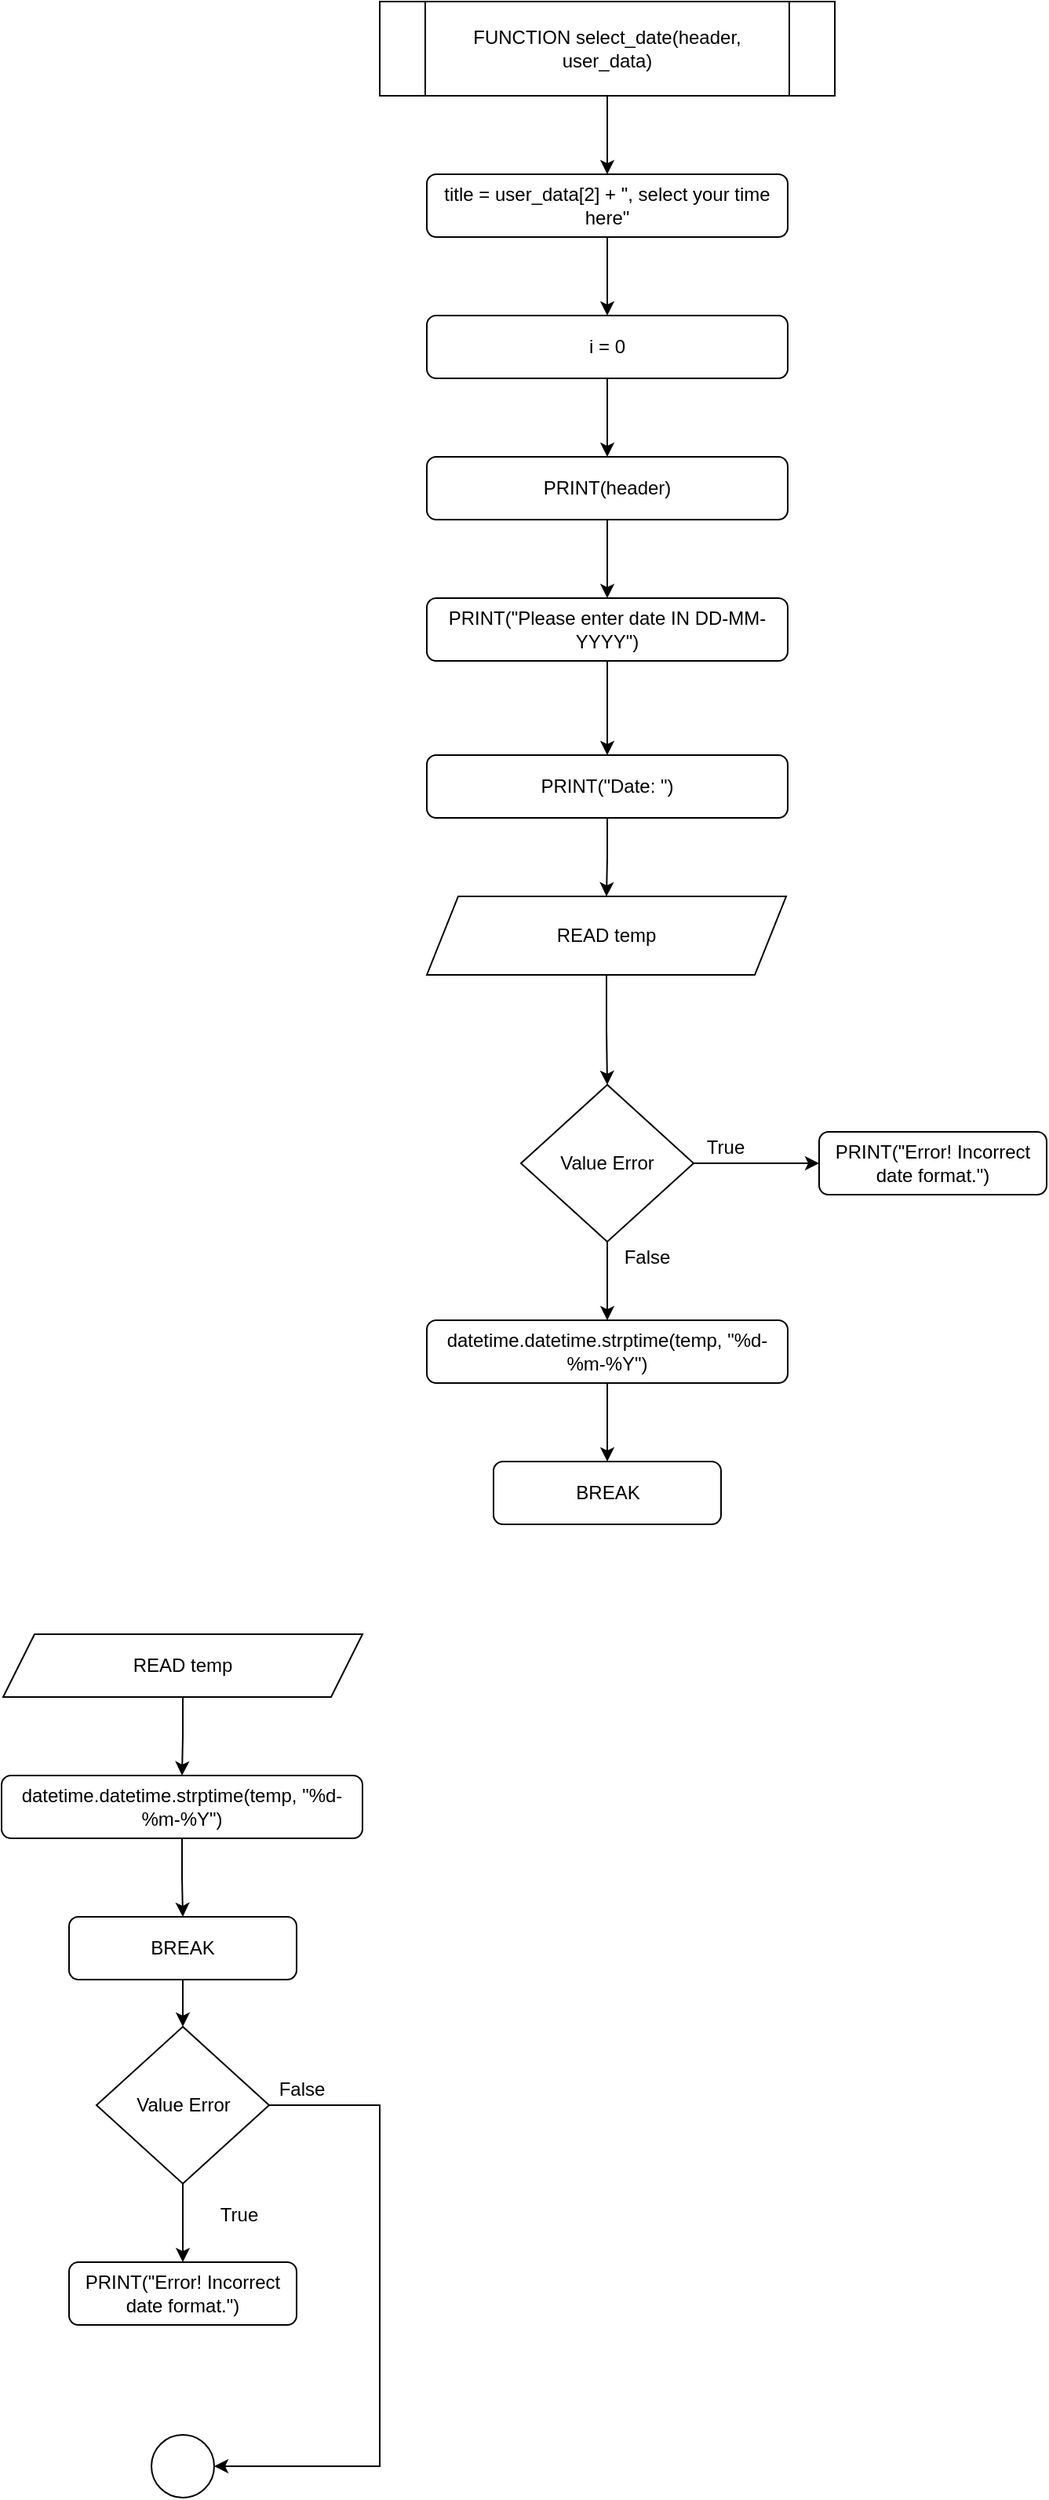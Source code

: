 <mxfile version="14.7.5" type="github">
  <diagram id="8QZhaxeqP6wqKu-s7FZ3" name="Page-1">
    <mxGraphModel dx="1145" dy="745" grid="1" gridSize="10" guides="1" tooltips="1" connect="1" arrows="1" fold="1" page="1" pageScale="1" pageWidth="3300" pageHeight="4681" math="0" shadow="0">
      <root>
        <mxCell id="0" />
        <mxCell id="1" parent="0" />
        <mxCell id="knAOEHhSgyKZdyAJ0B1Y-3" value="" style="edgeStyle=orthogonalEdgeStyle;rounded=0;orthogonalLoop=1;jettySize=auto;html=1;" edge="1" parent="1" source="knAOEHhSgyKZdyAJ0B1Y-1" target="knAOEHhSgyKZdyAJ0B1Y-2">
          <mxGeometry relative="1" as="geometry" />
        </mxCell>
        <mxCell id="knAOEHhSgyKZdyAJ0B1Y-1" value="FUNCTION select_date(header, user_data)" style="shape=process;whiteSpace=wrap;html=1;backgroundOutline=1;" vertex="1" parent="1">
          <mxGeometry x="520" y="120" width="290" height="60" as="geometry" />
        </mxCell>
        <mxCell id="knAOEHhSgyKZdyAJ0B1Y-5" value="" style="edgeStyle=orthogonalEdgeStyle;rounded=0;orthogonalLoop=1;jettySize=auto;html=1;" edge="1" parent="1" source="knAOEHhSgyKZdyAJ0B1Y-2" target="knAOEHhSgyKZdyAJ0B1Y-4">
          <mxGeometry relative="1" as="geometry" />
        </mxCell>
        <mxCell id="knAOEHhSgyKZdyAJ0B1Y-2" value="title = user_data[2] + &quot;, select your time here&quot;" style="rounded=1;whiteSpace=wrap;html=1;" vertex="1" parent="1">
          <mxGeometry x="550" y="230" width="230" height="40" as="geometry" />
        </mxCell>
        <mxCell id="knAOEHhSgyKZdyAJ0B1Y-7" value="" style="edgeStyle=orthogonalEdgeStyle;rounded=0;orthogonalLoop=1;jettySize=auto;html=1;" edge="1" parent="1" source="knAOEHhSgyKZdyAJ0B1Y-4" target="knAOEHhSgyKZdyAJ0B1Y-6">
          <mxGeometry relative="1" as="geometry" />
        </mxCell>
        <mxCell id="knAOEHhSgyKZdyAJ0B1Y-4" value="i = 0" style="rounded=1;whiteSpace=wrap;html=1;" vertex="1" parent="1">
          <mxGeometry x="550" y="320" width="230" height="40" as="geometry" />
        </mxCell>
        <mxCell id="knAOEHhSgyKZdyAJ0B1Y-9" value="" style="edgeStyle=orthogonalEdgeStyle;rounded=0;orthogonalLoop=1;jettySize=auto;html=1;" edge="1" parent="1" source="knAOEHhSgyKZdyAJ0B1Y-6" target="knAOEHhSgyKZdyAJ0B1Y-8">
          <mxGeometry relative="1" as="geometry" />
        </mxCell>
        <mxCell id="knAOEHhSgyKZdyAJ0B1Y-6" value="PRINT(header)" style="rounded=1;whiteSpace=wrap;html=1;" vertex="1" parent="1">
          <mxGeometry x="550" y="410" width="230" height="40" as="geometry" />
        </mxCell>
        <mxCell id="knAOEHhSgyKZdyAJ0B1Y-11" value="" style="edgeStyle=orthogonalEdgeStyle;rounded=0;orthogonalLoop=1;jettySize=auto;html=1;" edge="1" parent="1" source="knAOEHhSgyKZdyAJ0B1Y-8" target="knAOEHhSgyKZdyAJ0B1Y-10">
          <mxGeometry relative="1" as="geometry" />
        </mxCell>
        <mxCell id="knAOEHhSgyKZdyAJ0B1Y-8" value="PRINT(&quot;Please enter date IN DD-MM-YYYY&quot;)" style="rounded=1;whiteSpace=wrap;html=1;" vertex="1" parent="1">
          <mxGeometry x="550" y="500" width="230" height="40" as="geometry" />
        </mxCell>
        <mxCell id="knAOEHhSgyKZdyAJ0B1Y-13" value="" style="edgeStyle=orthogonalEdgeStyle;rounded=0;orthogonalLoop=1;jettySize=auto;html=1;" edge="1" parent="1" source="knAOEHhSgyKZdyAJ0B1Y-10" target="knAOEHhSgyKZdyAJ0B1Y-12">
          <mxGeometry relative="1" as="geometry" />
        </mxCell>
        <mxCell id="knAOEHhSgyKZdyAJ0B1Y-10" value="PRINT(&quot;Date: &quot;)" style="rounded=1;whiteSpace=wrap;html=1;" vertex="1" parent="1">
          <mxGeometry x="550" y="600" width="230" height="40" as="geometry" />
        </mxCell>
        <mxCell id="knAOEHhSgyKZdyAJ0B1Y-15" value="" style="edgeStyle=orthogonalEdgeStyle;rounded=0;orthogonalLoop=1;jettySize=auto;html=1;" edge="1" parent="1" source="knAOEHhSgyKZdyAJ0B1Y-12" target="knAOEHhSgyKZdyAJ0B1Y-14">
          <mxGeometry relative="1" as="geometry" />
        </mxCell>
        <mxCell id="knAOEHhSgyKZdyAJ0B1Y-12" value="READ temp" style="shape=parallelogram;perimeter=parallelogramPerimeter;whiteSpace=wrap;html=1;fixedSize=1;" vertex="1" parent="1">
          <mxGeometry x="550" y="690" width="229" height="50" as="geometry" />
        </mxCell>
        <mxCell id="knAOEHhSgyKZdyAJ0B1Y-17" value="" style="edgeStyle=orthogonalEdgeStyle;rounded=0;orthogonalLoop=1;jettySize=auto;html=1;" edge="1" parent="1" source="knAOEHhSgyKZdyAJ0B1Y-14" target="knAOEHhSgyKZdyAJ0B1Y-16">
          <mxGeometry relative="1" as="geometry" />
        </mxCell>
        <mxCell id="knAOEHhSgyKZdyAJ0B1Y-23" value="" style="edgeStyle=orthogonalEdgeStyle;rounded=0;orthogonalLoop=1;jettySize=auto;html=1;" edge="1" parent="1" source="knAOEHhSgyKZdyAJ0B1Y-14" target="knAOEHhSgyKZdyAJ0B1Y-19">
          <mxGeometry relative="1" as="geometry" />
        </mxCell>
        <mxCell id="knAOEHhSgyKZdyAJ0B1Y-14" value="Value Error" style="rhombus;whiteSpace=wrap;html=1;" vertex="1" parent="1">
          <mxGeometry x="610" y="810" width="110" height="100" as="geometry" />
        </mxCell>
        <mxCell id="knAOEHhSgyKZdyAJ0B1Y-16" value="PRINT(&quot;Error! Incorrect date format.&quot;)" style="rounded=1;whiteSpace=wrap;html=1;" vertex="1" parent="1">
          <mxGeometry x="800" y="840" width="145" height="40" as="geometry" />
        </mxCell>
        <mxCell id="knAOEHhSgyKZdyAJ0B1Y-24" value="" style="edgeStyle=orthogonalEdgeStyle;rounded=0;orthogonalLoop=1;jettySize=auto;html=1;" edge="1" parent="1" source="knAOEHhSgyKZdyAJ0B1Y-19" target="knAOEHhSgyKZdyAJ0B1Y-21">
          <mxGeometry relative="1" as="geometry" />
        </mxCell>
        <mxCell id="knAOEHhSgyKZdyAJ0B1Y-19" value="datetime.datetime.strptime(temp, &quot;%d-%m-%Y&quot;)" style="rounded=1;whiteSpace=wrap;html=1;" vertex="1" parent="1">
          <mxGeometry x="550" y="960" width="230" height="40" as="geometry" />
        </mxCell>
        <mxCell id="knAOEHhSgyKZdyAJ0B1Y-21" value="BREAK" style="rounded=1;whiteSpace=wrap;html=1;" vertex="1" parent="1">
          <mxGeometry x="592.5" y="1050" width="145" height="40" as="geometry" />
        </mxCell>
        <mxCell id="knAOEHhSgyKZdyAJ0B1Y-25" value="True" style="text;html=1;align=center;verticalAlign=middle;resizable=0;points=[];autosize=1;strokeColor=none;" vertex="1" parent="1">
          <mxGeometry x="720" y="840" width="40" height="20" as="geometry" />
        </mxCell>
        <mxCell id="knAOEHhSgyKZdyAJ0B1Y-27" value="False" style="text;html=1;align=center;verticalAlign=middle;resizable=0;points=[];autosize=1;strokeColor=none;" vertex="1" parent="1">
          <mxGeometry x="670" y="910" width="40" height="20" as="geometry" />
        </mxCell>
        <mxCell id="knAOEHhSgyKZdyAJ0B1Y-42" value="" style="edgeStyle=orthogonalEdgeStyle;rounded=0;orthogonalLoop=1;jettySize=auto;html=1;" edge="1" parent="1" source="knAOEHhSgyKZdyAJ0B1Y-29" target="knAOEHhSgyKZdyAJ0B1Y-35">
          <mxGeometry relative="1" as="geometry" />
        </mxCell>
        <mxCell id="knAOEHhSgyKZdyAJ0B1Y-29" value="READ temp" style="shape=parallelogram;perimeter=parallelogramPerimeter;whiteSpace=wrap;html=1;fixedSize=1;" vertex="1" parent="1">
          <mxGeometry x="280" y="1160" width="229" height="40" as="geometry" />
        </mxCell>
        <mxCell id="knAOEHhSgyKZdyAJ0B1Y-43" style="edgeStyle=orthogonalEdgeStyle;rounded=0;orthogonalLoop=1;jettySize=auto;html=1;entryX=1;entryY=0.5;entryDx=0;entryDy=0;" edge="1" parent="1" source="knAOEHhSgyKZdyAJ0B1Y-32" target="knAOEHhSgyKZdyAJ0B1Y-44">
          <mxGeometry relative="1" as="geometry">
            <mxPoint x="520" y="1660" as="targetPoint" />
            <Array as="points">
              <mxPoint x="520" y="1460" />
              <mxPoint x="520" y="1690" />
            </Array>
          </mxGeometry>
        </mxCell>
        <mxCell id="knAOEHhSgyKZdyAJ0B1Y-46" value="" style="edgeStyle=orthogonalEdgeStyle;rounded=0;orthogonalLoop=1;jettySize=auto;html=1;" edge="1" parent="1" source="knAOEHhSgyKZdyAJ0B1Y-32" target="knAOEHhSgyKZdyAJ0B1Y-33">
          <mxGeometry relative="1" as="geometry" />
        </mxCell>
        <mxCell id="knAOEHhSgyKZdyAJ0B1Y-32" value="Value Error" style="rhombus;whiteSpace=wrap;html=1;" vertex="1" parent="1">
          <mxGeometry x="339.5" y="1410" width="110" height="100" as="geometry" />
        </mxCell>
        <mxCell id="knAOEHhSgyKZdyAJ0B1Y-33" value="PRINT(&quot;Error! Incorrect date format.&quot;)" style="rounded=1;whiteSpace=wrap;html=1;" vertex="1" parent="1">
          <mxGeometry x="322" y="1560" width="145" height="40" as="geometry" />
        </mxCell>
        <mxCell id="knAOEHhSgyKZdyAJ0B1Y-41" value="" style="edgeStyle=orthogonalEdgeStyle;rounded=0;orthogonalLoop=1;jettySize=auto;html=1;" edge="1" parent="1" source="knAOEHhSgyKZdyAJ0B1Y-35" target="knAOEHhSgyKZdyAJ0B1Y-36">
          <mxGeometry relative="1" as="geometry" />
        </mxCell>
        <mxCell id="knAOEHhSgyKZdyAJ0B1Y-35" value="datetime.datetime.strptime(temp, &quot;%d-%m-%Y&quot;)" style="rounded=1;whiteSpace=wrap;html=1;" vertex="1" parent="1">
          <mxGeometry x="279" y="1250" width="230" height="40" as="geometry" />
        </mxCell>
        <mxCell id="knAOEHhSgyKZdyAJ0B1Y-40" value="" style="edgeStyle=orthogonalEdgeStyle;rounded=0;orthogonalLoop=1;jettySize=auto;html=1;" edge="1" parent="1" source="knAOEHhSgyKZdyAJ0B1Y-36" target="knAOEHhSgyKZdyAJ0B1Y-32">
          <mxGeometry relative="1" as="geometry" />
        </mxCell>
        <mxCell id="knAOEHhSgyKZdyAJ0B1Y-36" value="BREAK" style="rounded=1;whiteSpace=wrap;html=1;" vertex="1" parent="1">
          <mxGeometry x="322" y="1340" width="145" height="40" as="geometry" />
        </mxCell>
        <mxCell id="knAOEHhSgyKZdyAJ0B1Y-37" value="True" style="text;html=1;align=center;verticalAlign=middle;resizable=0;points=[];autosize=1;strokeColor=none;" vertex="1" parent="1">
          <mxGeometry x="409.5" y="1520" width="40" height="20" as="geometry" />
        </mxCell>
        <mxCell id="knAOEHhSgyKZdyAJ0B1Y-44" value="" style="ellipse;whiteSpace=wrap;html=1;aspect=fixed;" vertex="1" parent="1">
          <mxGeometry x="374.5" y="1670" width="40" height="40" as="geometry" />
        </mxCell>
        <mxCell id="knAOEHhSgyKZdyAJ0B1Y-47" value="False" style="text;html=1;align=center;verticalAlign=middle;resizable=0;points=[];autosize=1;strokeColor=none;" vertex="1" parent="1">
          <mxGeometry x="450" y="1440" width="40" height="20" as="geometry" />
        </mxCell>
      </root>
    </mxGraphModel>
  </diagram>
</mxfile>
